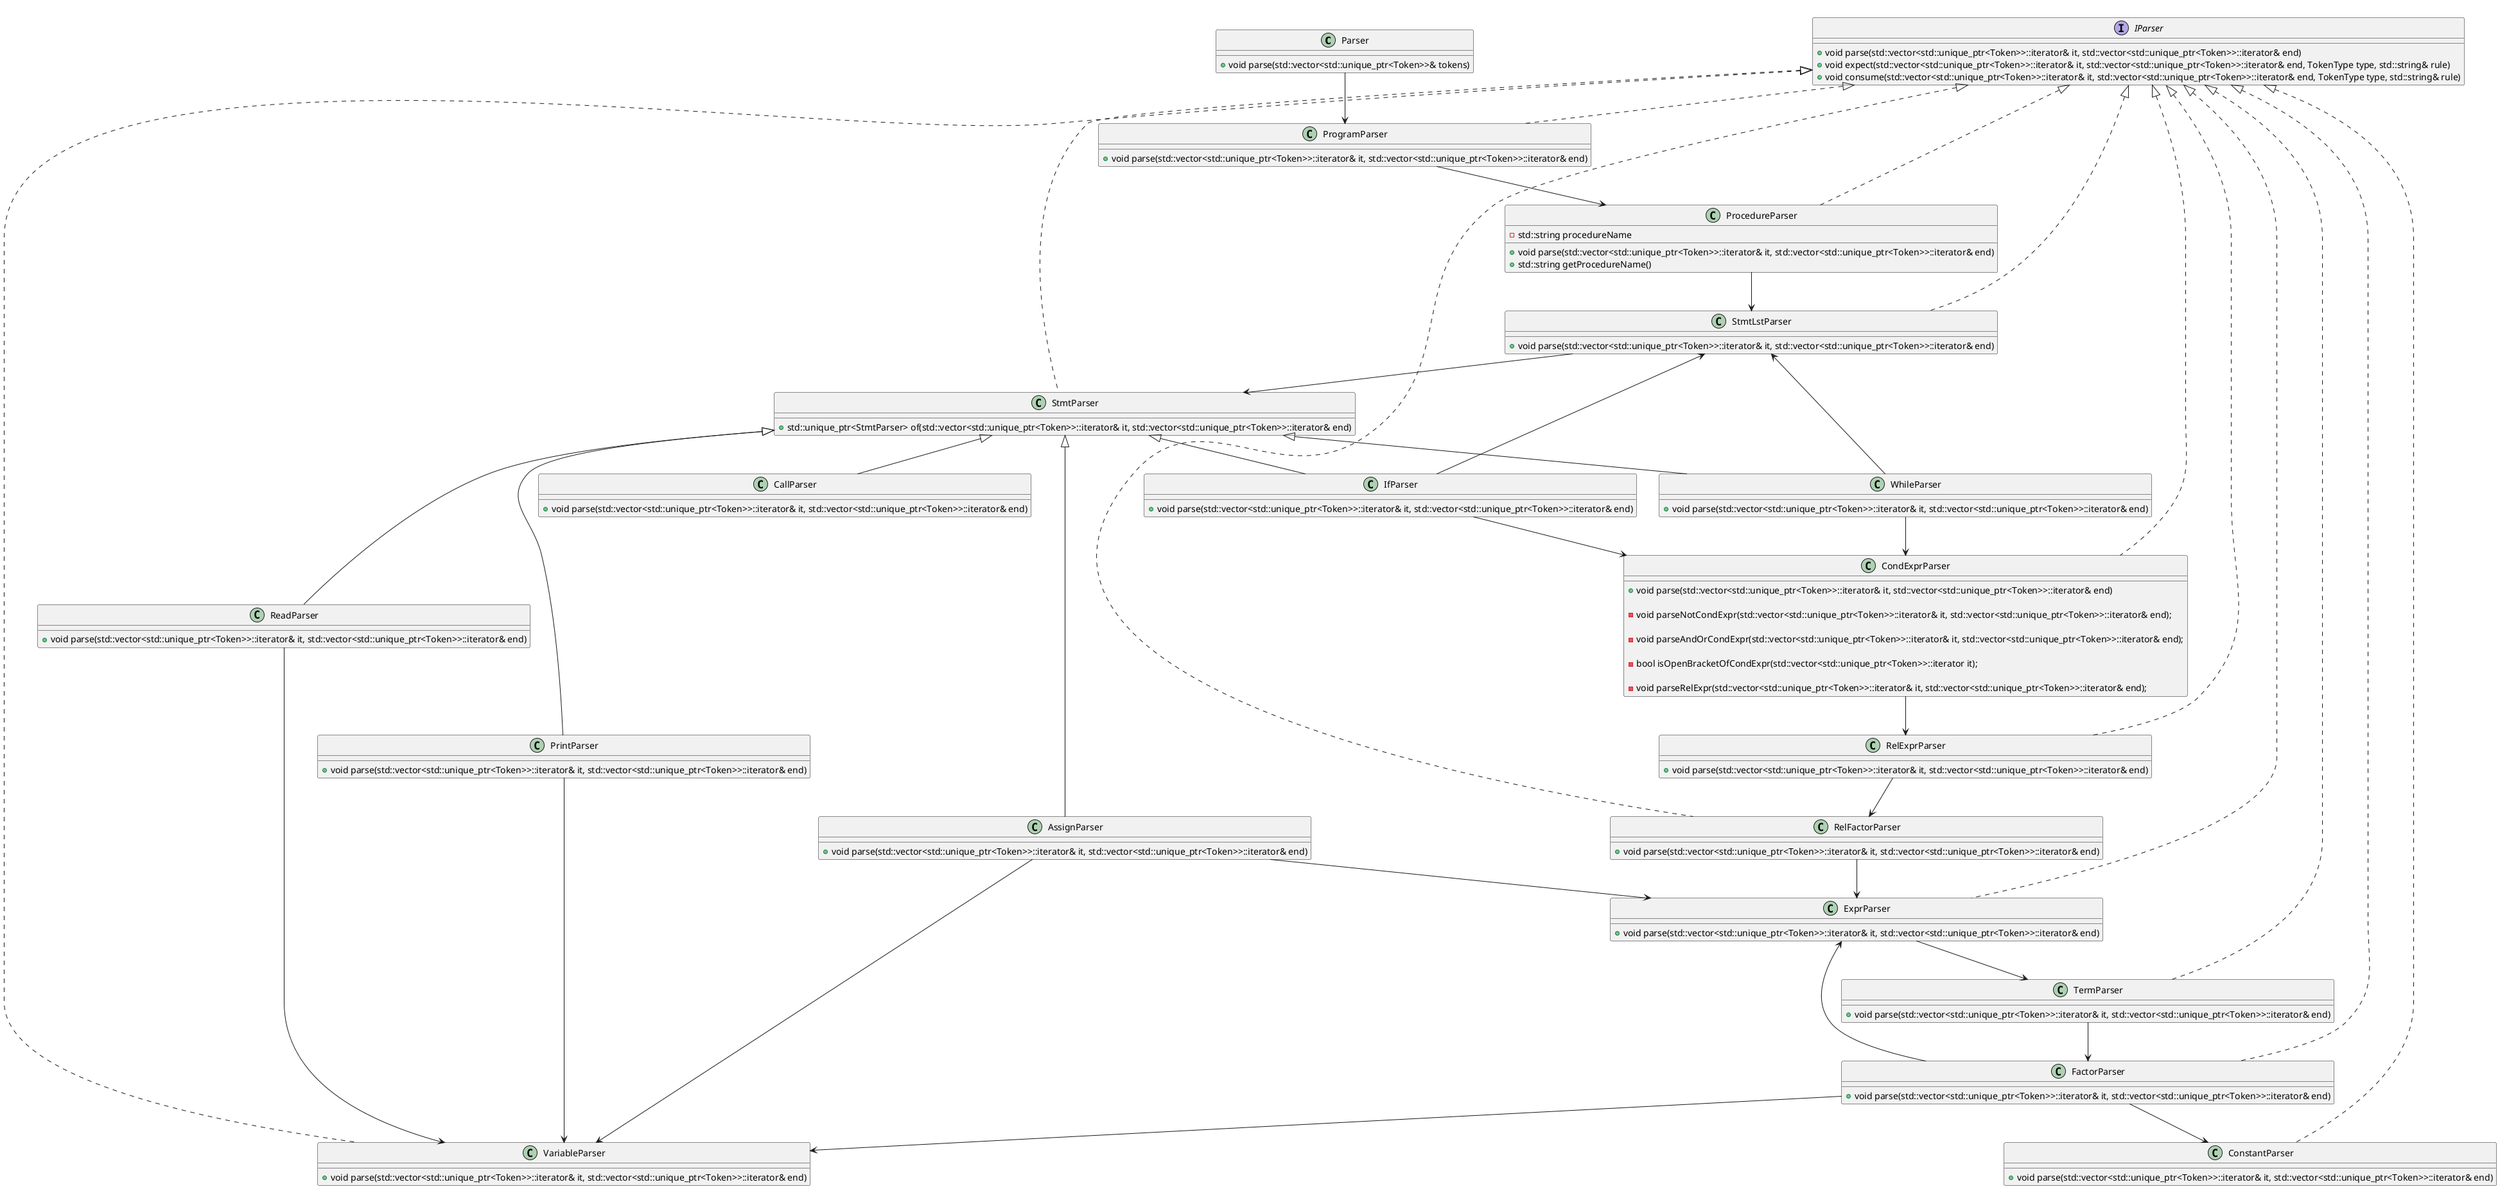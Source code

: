 @startuml

class Parser {
    + void parse(std::vector<std::unique_ptr<Token>>& tokens)
}

interface IParser {
    + void parse(std::vector<std::unique_ptr<Token>>::iterator& it, std::vector<std::unique_ptr<Token>>::iterator& end)
    + void expect(std::vector<std::unique_ptr<Token>>::iterator& it, std::vector<std::unique_ptr<Token>>::iterator& end, TokenType type, std::string& rule)
    + void consume(std::vector<std::unique_ptr<Token>>::iterator& it, std::vector<std::unique_ptr<Token>>::iterator& end, TokenType type, std::string& rule)
}

class ProgramParser implements IParser {
    + void parse(std::vector<std::unique_ptr<Token>>::iterator& it, std::vector<std::unique_ptr<Token>>::iterator& end)
}

class ProcedureParser implements IParser {
    - std::string procedureName

    + void parse(std::vector<std::unique_ptr<Token>>::iterator& it, std::vector<std::unique_ptr<Token>>::iterator& end)
    + std::string getProcedureName()
}

class StmtLstParser implements IParser {
    + void parse(std::vector<std::unique_ptr<Token>>::iterator& it, std::vector<std::unique_ptr<Token>>::iterator& end)
}

class StmtParser implements IParser {
    + std::unique_ptr<StmtParser> of(std::vector<std::unique_ptr<Token>>::iterator& it, std::vector<std::unique_ptr<Token>>::iterator& end)
}

class ReadParser extends StmtParser {
    + void parse(std::vector<std::unique_ptr<Token>>::iterator& it, std::vector<std::unique_ptr<Token>>::iterator& end)
}

class PrintParser extends StmtParser {
    + void parse(std::vector<std::unique_ptr<Token>>::iterator& it, std::vector<std::unique_ptr<Token>>::iterator& end)
}

class CallParser extends StmtParser {
    + void parse(std::vector<std::unique_ptr<Token>>::iterator& it, std::vector<std::unique_ptr<Token>>::iterator& end)
}

class WhileParser extends StmtParser {
    + void parse(std::vector<std::unique_ptr<Token>>::iterator& it, std::vector<std::unique_ptr<Token>>::iterator& end)
}

class IfParser extends StmtParser {
    + void parse(std::vector<std::unique_ptr<Token>>::iterator& it, std::vector<std::unique_ptr<Token>>::iterator& end)
}

class AssignParser extends StmtParser {
    + void parse(std::vector<std::unique_ptr<Token>>::iterator& it, std::vector<std::unique_ptr<Token>>::iterator& end)
}

class CondExprParser implements IParser {
    + void parse(std::vector<std::unique_ptr<Token>>::iterator& it, std::vector<std::unique_ptr<Token>>::iterator& end)

    - void parseNotCondExpr(std::vector<std::unique_ptr<Token>>::iterator& it, std::vector<std::unique_ptr<Token>>::iterator& end);

    - void parseAndOrCondExpr(std::vector<std::unique_ptr<Token>>::iterator& it, std::vector<std::unique_ptr<Token>>::iterator& end);

    - bool isOpenBracketOfCondExpr(std::vector<std::unique_ptr<Token>>::iterator it);

    - void parseRelExpr(std::vector<std::unique_ptr<Token>>::iterator& it, std::vector<std::unique_ptr<Token>>::iterator& end);
}

class RelExprParser implements IParser {
    + void parse(std::vector<std::unique_ptr<Token>>::iterator& it, std::vector<std::unique_ptr<Token>>::iterator& end)
}

class RelFactorParser implements IParser {
    + void parse(std::vector<std::unique_ptr<Token>>::iterator& it, std::vector<std::unique_ptr<Token>>::iterator& end)
}

class ExprParser implements IParser {
    + void parse(std::vector<std::unique_ptr<Token>>::iterator& it, std::vector<std::unique_ptr<Token>>::iterator& end)
}

class TermParser implements IParser {
    + void parse(std::vector<std::unique_ptr<Token>>::iterator& it, std::vector<std::unique_ptr<Token>>::iterator& end)
}

class FactorParser implements IParser {
    + void parse(std::vector<std::unique_ptr<Token>>::iterator& it, std::vector<std::unique_ptr<Token>>::iterator& end)
}

class VariableParser implements IParser {
    + void parse(std::vector<std::unique_ptr<Token>>::iterator& it, std::vector<std::unique_ptr<Token>>::iterator& end)
}

class ConstantParser implements IParser {
    + void parse(std::vector<std::unique_ptr<Token>>::iterator& it, std::vector<std::unique_ptr<Token>>::iterator& end)
}

Parser --> ProgramParser
ProgramParser --> ProcedureParser
ProcedureParser --> StmtLstParser
StmtLstParser --> StmtParser

ReadParser --> VariableParser
PrintParser --> VariableParser
WhileParser --> CondExprParser
WhileParser --> StmtLstParser
IfParser --> CondExprParser
IfParser --> StmtLstParser
AssignParser --> VariableParser
AssignParser --> ExprParser

CondExprParser --> RelExprParser
RelExprParser --> RelFactorParser
RelFactorParser --> ExprParser
ExprParser --> TermParser
TermParser --> FactorParser
FactorParser --> VariableParser
FactorParser --> ConstantParser
FactorParser --> ExprParser

@enduml
